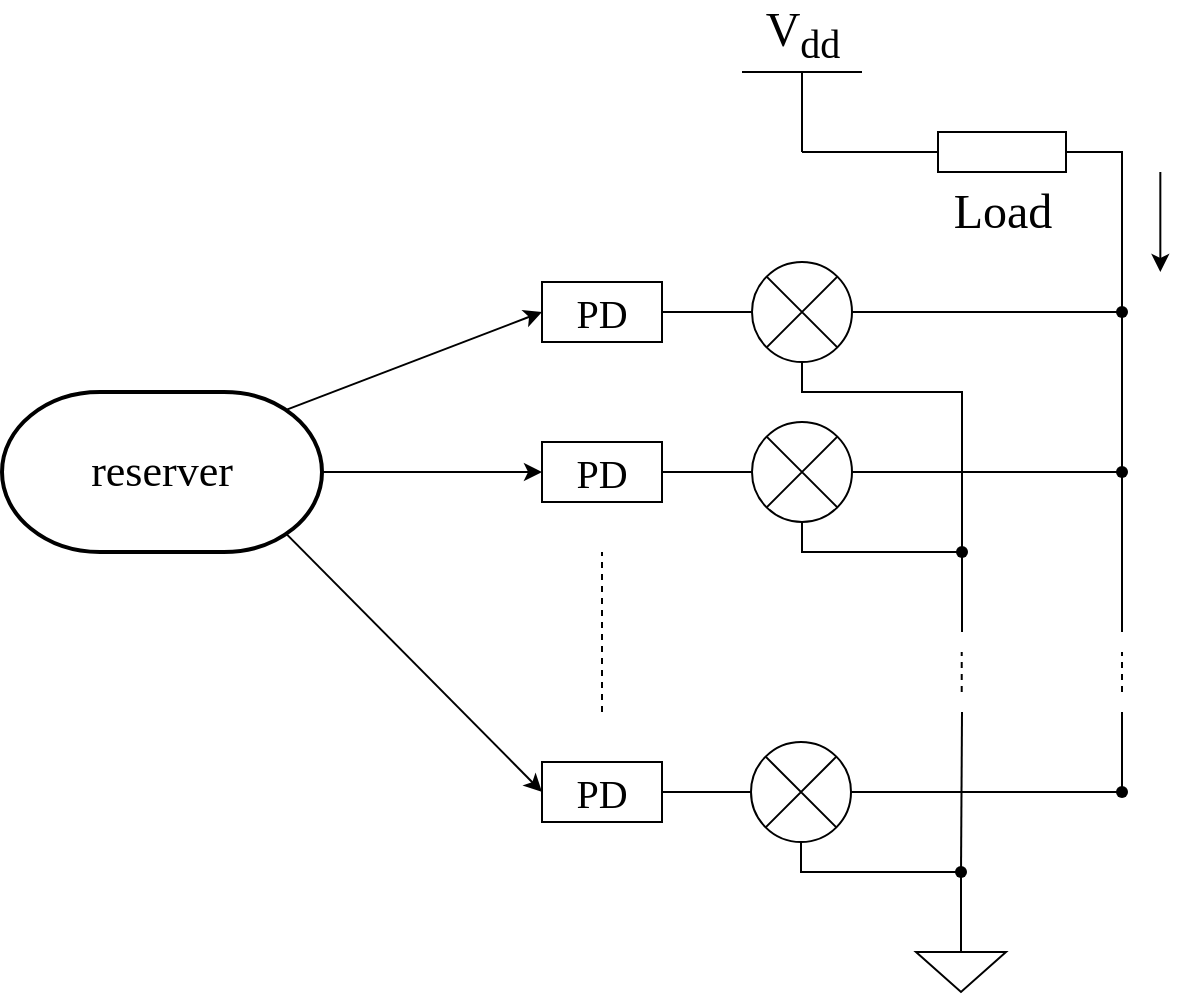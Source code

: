 <mxfile version="20.7.4" type="device"><diagram id="sZmBBNWmDqwiIwYOH3dT" name="ページ1"><mxGraphModel dx="1877" dy="621" grid="1" gridSize="10" guides="1" tooltips="1" connect="1" arrows="1" fold="1" page="1" pageScale="1" pageWidth="827" pageHeight="1169" math="1" shadow="0"><root><mxCell id="0"/><mxCell id="1" parent="0"/><mxCell id="sM9Hsei2VpiLn50eJKmF-10" style="edgeStyle=orthogonalEdgeStyle;shape=connector;rounded=0;orthogonalLoop=1;jettySize=auto;html=1;exitX=1;exitY=0.5;exitDx=0;exitDy=0;exitPerimeter=0;entryX=0;entryY=0.5;entryDx=0;entryDy=0;labelBackgroundColor=default;strokeColor=default;fontFamily=Helvetica;fontSize=20;fontColor=default;endArrow=classic;endFill=1;" edge="1" parent="1" source="Hjj0G8AyeiRRW__24r9A-1" target="sM9Hsei2VpiLn50eJKmF-4"><mxGeometry relative="1" as="geometry"/></mxCell><mxCell id="Hjj0G8AyeiRRW__24r9A-1" value="&lt;font data-font-src=&quot;https://fonts.googleapis.com/css?family=Zen+Old+Mincho&quot; face=&quot;Zen Old Mincho&quot; style=&quot;font-size: 22px;&quot;&gt;reserver&lt;/font&gt;" style="strokeWidth=2;html=1;shape=mxgraph.flowchart.terminator;whiteSpace=wrap;" parent="1" vertex="1"><mxGeometry x="-800" y="280" width="160" height="80" as="geometry"/></mxCell><mxCell id="Hjj0G8AyeiRRW__24r9A-96" style="edgeStyle=orthogonalEdgeStyle;shape=connector;rounded=0;orthogonalLoop=1;jettySize=auto;html=1;exitX=0.5;exitY=1;exitDx=0;exitDy=0;exitPerimeter=0;entryX=0.634;entryY=-0.001;entryDx=0;entryDy=0;entryPerimeter=0;labelBackgroundColor=default;strokeColor=default;fontFamily=Helvetica;fontSize=17;fontColor=default;endArrow=none;endFill=0;" parent="1" source="Hjj0G8AyeiRRW__24r9A-88" target="Hjj0G8AyeiRRW__24r9A-95" edge="1"><mxGeometry relative="1" as="geometry"><Array as="points"><mxPoint x="-400" y="280"/><mxPoint x="-320" y="280"/></Array></mxGeometry></mxCell><mxCell id="Hjj0G8AyeiRRW__24r9A-108" style="edgeStyle=orthogonalEdgeStyle;shape=connector;rounded=0;orthogonalLoop=1;jettySize=auto;html=1;exitX=1;exitY=0.5;exitDx=0;exitDy=0;exitPerimeter=0;labelBackgroundColor=default;strokeColor=default;fontFamily=Helvetica;fontSize=17;fontColor=default;endArrow=none;endFill=0;" parent="1" source="Hjj0G8AyeiRRW__24r9A-88" target="Hjj0G8AyeiRRW__24r9A-107" edge="1"><mxGeometry relative="1" as="geometry"/></mxCell><mxCell id="sM9Hsei2VpiLn50eJKmF-6" style="edgeStyle=orthogonalEdgeStyle;rounded=0;orthogonalLoop=1;jettySize=auto;html=1;exitX=0;exitY=0.5;exitDx=0;exitDy=0;exitPerimeter=0;entryX=1;entryY=0.5;entryDx=0;entryDy=0;fontSize=20;endArrow=none;endFill=0;" edge="1" parent="1" source="Hjj0G8AyeiRRW__24r9A-88" target="sM9Hsei2VpiLn50eJKmF-3"><mxGeometry relative="1" as="geometry"/></mxCell><mxCell id="Hjj0G8AyeiRRW__24r9A-88" value="" style="verticalLabelPosition=bottom;shadow=0;dashed=0;align=center;html=1;verticalAlign=top;shape=mxgraph.electrical.abstract.multiplier;fontFamily=Helvetica;fontSize=17;fontColor=default;" parent="1" vertex="1"><mxGeometry x="-425" y="215" width="50" height="50" as="geometry"/></mxCell><mxCell id="Hjj0G8AyeiRRW__24r9A-94" style="edgeStyle=orthogonalEdgeStyle;shape=connector;rounded=0;orthogonalLoop=1;jettySize=auto;html=1;exitX=0.5;exitY=0;exitDx=0;exitDy=0;exitPerimeter=0;labelBackgroundColor=default;strokeColor=default;fontFamily=Helvetica;fontSize=17;fontColor=default;endArrow=none;endFill=0;" parent="1" source="Hjj0G8AyeiRRW__24r9A-89" target="Hjj0G8AyeiRRW__24r9A-92" edge="1"><mxGeometry relative="1" as="geometry"/></mxCell><mxCell id="Hjj0G8AyeiRRW__24r9A-89" value="" style="pointerEvents=1;verticalLabelPosition=bottom;shadow=0;dashed=0;align=center;html=1;verticalAlign=top;shape=mxgraph.electrical.signal_sources.signal_ground;fontFamily=Helvetica;fontSize=17;fontColor=default;" parent="1" vertex="1"><mxGeometry x="-343" y="550" width="45" height="30" as="geometry"/></mxCell><mxCell id="Hjj0G8AyeiRRW__24r9A-97" style="edgeStyle=orthogonalEdgeStyle;shape=connector;rounded=0;orthogonalLoop=1;jettySize=auto;html=1;exitX=0.5;exitY=1;exitDx=0;exitDy=0;exitPerimeter=0;labelBackgroundColor=default;strokeColor=default;fontFamily=Helvetica;fontSize=17;fontColor=default;endArrow=none;endFill=0;" parent="1" source="Hjj0G8AyeiRRW__24r9A-90" target="Hjj0G8AyeiRRW__24r9A-95" edge="1"><mxGeometry relative="1" as="geometry"><Array as="points"><mxPoint x="-400" y="360"/></Array></mxGeometry></mxCell><mxCell id="Hjj0G8AyeiRRW__24r9A-110" style="edgeStyle=orthogonalEdgeStyle;shape=connector;rounded=0;orthogonalLoop=1;jettySize=auto;html=1;exitX=1;exitY=0.5;exitDx=0;exitDy=0;exitPerimeter=0;entryX=-0.089;entryY=0.579;entryDx=0;entryDy=0;entryPerimeter=0;labelBackgroundColor=default;strokeColor=default;fontFamily=Helvetica;fontSize=17;fontColor=default;endArrow=none;endFill=0;" parent="1" source="Hjj0G8AyeiRRW__24r9A-90" target="Hjj0G8AyeiRRW__24r9A-109" edge="1"><mxGeometry relative="1" as="geometry"/></mxCell><mxCell id="Hjj0G8AyeiRRW__24r9A-90" value="" style="verticalLabelPosition=bottom;shadow=0;dashed=0;align=center;html=1;verticalAlign=top;shape=mxgraph.electrical.abstract.multiplier;fontFamily=Helvetica;fontSize=17;fontColor=default;" parent="1" vertex="1"><mxGeometry x="-425" y="295" width="50" height="50" as="geometry"/></mxCell><mxCell id="Hjj0G8AyeiRRW__24r9A-93" style="edgeStyle=orthogonalEdgeStyle;shape=connector;rounded=0;orthogonalLoop=1;jettySize=auto;html=1;exitX=0.5;exitY=1;exitDx=0;exitDy=0;exitPerimeter=0;entryX=-0.061;entryY=0.442;entryDx=0;entryDy=0;entryPerimeter=0;labelBackgroundColor=default;strokeColor=default;fontFamily=Helvetica;fontSize=17;fontColor=default;endArrow=none;endFill=0;" parent="1" source="Hjj0G8AyeiRRW__24r9A-91" target="Hjj0G8AyeiRRW__24r9A-92" edge="1"><mxGeometry relative="1" as="geometry"><Array as="points"><mxPoint x="-400.5" y="520"/></Array></mxGeometry></mxCell><mxCell id="Hjj0G8AyeiRRW__24r9A-113" style="edgeStyle=orthogonalEdgeStyle;shape=connector;rounded=0;orthogonalLoop=1;jettySize=auto;html=1;exitX=1;exitY=0.5;exitDx=0;exitDy=0;exitPerimeter=0;entryX=-0.032;entryY=0.507;entryDx=0;entryDy=0;entryPerimeter=0;labelBackgroundColor=default;strokeColor=default;fontFamily=Helvetica;fontSize=17;fontColor=default;endArrow=none;endFill=0;" parent="1" source="Hjj0G8AyeiRRW__24r9A-91" target="Hjj0G8AyeiRRW__24r9A-112" edge="1"><mxGeometry relative="1" as="geometry"/></mxCell><mxCell id="Hjj0G8AyeiRRW__24r9A-91" value="" style="verticalLabelPosition=bottom;shadow=0;dashed=0;align=center;html=1;verticalAlign=top;shape=mxgraph.electrical.abstract.multiplier;fontFamily=Helvetica;fontSize=17;fontColor=default;" parent="1" vertex="1"><mxGeometry x="-425.5" y="455" width="50" height="50" as="geometry"/></mxCell><mxCell id="Hjj0G8AyeiRRW__24r9A-92" value="" style="shape=waypoint;sketch=0;fillStyle=solid;size=6;pointerEvents=1;points=[];fillColor=none;resizable=0;rotatable=0;perimeter=centerPerimeter;snapToPoint=1;fontFamily=Helvetica;fontSize=11;fontColor=default;" parent="1" vertex="1"><mxGeometry x="-340.5" y="500" width="40" height="40" as="geometry"/></mxCell><mxCell id="Hjj0G8AyeiRRW__24r9A-95" value="" style="shape=waypoint;sketch=0;fillStyle=solid;size=6;pointerEvents=1;points=[];fillColor=none;resizable=0;rotatable=0;perimeter=centerPerimeter;snapToPoint=1;fontFamily=Helvetica;fontSize=11;fontColor=default;" parent="1" vertex="1"><mxGeometry x="-340" y="340" width="40" height="40" as="geometry"/></mxCell><mxCell id="Hjj0G8AyeiRRW__24r9A-98" value="" style="endArrow=none;html=1;rounded=0;labelBackgroundColor=default;strokeColor=default;fontFamily=Helvetica;fontSize=11;fontColor=default;shape=connector;" parent="1" target="Hjj0G8AyeiRRW__24r9A-95" edge="1"><mxGeometry x="-1" y="-10" width="50" height="50" relative="1" as="geometry"><mxPoint x="-320" y="400" as="sourcePoint"/><mxPoint x="-320.64" y="370" as="targetPoint"/><mxPoint x="-9" y="10" as="offset"/></mxGeometry></mxCell><mxCell id="Hjj0G8AyeiRRW__24r9A-99" value="" style="endArrow=none;html=1;rounded=0;labelBackgroundColor=default;strokeColor=default;fontFamily=Helvetica;fontSize=11;fontColor=default;shape=connector;" parent="1" target="Hjj0G8AyeiRRW__24r9A-95" edge="1"><mxGeometry x="-1" y="-10" width="50" height="50" relative="1" as="geometry"><mxPoint x="-320" y="400" as="sourcePoint"/><mxPoint x="-320.5" y="360" as="targetPoint"/><Array as="points"/><mxPoint x="-9" y="10" as="offset"/></mxGeometry></mxCell><mxCell id="Hjj0G8AyeiRRW__24r9A-100" value="" style="endArrow=none;html=1;rounded=0;labelBackgroundColor=default;strokeColor=default;fontFamily=Helvetica;fontSize=11;fontColor=default;shape=connector;" parent="1" source="Hjj0G8AyeiRRW__24r9A-92" edge="1"><mxGeometry width="50" height="50" relative="1" as="geometry"><mxPoint x="-321.14" y="500" as="sourcePoint"/><mxPoint x="-320" y="440" as="targetPoint"/></mxGeometry></mxCell><mxCell id="Hjj0G8AyeiRRW__24r9A-106" style="edgeStyle=orthogonalEdgeStyle;shape=connector;rounded=0;orthogonalLoop=1;jettySize=auto;html=1;exitX=0;exitY=0.5;exitDx=0;exitDy=0;exitPerimeter=0;labelBackgroundColor=default;strokeColor=default;fontFamily=Helvetica;fontSize=17;fontColor=default;endArrow=none;endFill=0;entryX=0.568;entryY=1.021;entryDx=0;entryDy=0;entryPerimeter=0;" parent="1" source="Hjj0G8AyeiRRW__24r9A-103" target="Hjj0G8AyeiRRW__24r9A-107" edge="1"><mxGeometry relative="1" as="geometry"><mxPoint x="-240" y="230" as="targetPoint"/><Array as="points"><mxPoint x="-240" y="160"/></Array></mxGeometry></mxCell><mxCell id="Hjj0G8AyeiRRW__24r9A-103" value="" style="pointerEvents=1;verticalLabelPosition=bottom;shadow=0;dashed=0;align=center;html=1;verticalAlign=top;shape=mxgraph.electrical.resistors.resistor_1;direction=west;fontFamily=Helvetica;fontSize=17;fontColor=default;" parent="1" vertex="1"><mxGeometry x="-350" y="150" width="100" height="20" as="geometry"/></mxCell><mxCell id="Hjj0G8AyeiRRW__24r9A-105" style="edgeStyle=orthogonalEdgeStyle;shape=connector;rounded=0;orthogonalLoop=1;jettySize=auto;html=1;exitX=0.5;exitY=0;exitDx=0;exitDy=0;exitPerimeter=0;entryX=1;entryY=0.5;entryDx=0;entryDy=0;entryPerimeter=0;labelBackgroundColor=default;strokeColor=default;fontFamily=Helvetica;fontSize=17;fontColor=default;endArrow=none;endFill=0;" parent="1" source="Hjj0G8AyeiRRW__24r9A-104" target="Hjj0G8AyeiRRW__24r9A-103" edge="1"><mxGeometry relative="1" as="geometry"><Array as="points"><mxPoint x="-380" y="160"/><mxPoint x="-380" y="160"/></Array></mxGeometry></mxCell><mxCell id="Hjj0G8AyeiRRW__24r9A-104" value="&lt;font data-font-src=&quot;https://fonts.googleapis.com/css?family=Zen+Old+Mincho&quot; face=&quot;Zen Old Mincho&quot;&gt;V&lt;sub&gt;dd&lt;/sub&gt;&lt;/font&gt;" style="verticalLabelPosition=top;verticalAlign=bottom;shape=mxgraph.electrical.signal_sources.vdd;shadow=0;dashed=0;align=center;strokeWidth=1;fontSize=24;html=1;flipV=1;fontFamily=Helvetica;fontColor=default;" parent="1" vertex="1"><mxGeometry x="-430" y="120" width="60" height="40" as="geometry"/></mxCell><mxCell id="Hjj0G8AyeiRRW__24r9A-107" value="" style="shape=waypoint;sketch=0;fillStyle=solid;size=6;pointerEvents=1;points=[];fillColor=none;resizable=0;rotatable=0;perimeter=centerPerimeter;snapToPoint=1;fontFamily=Helvetica;fontSize=11;fontColor=default;" parent="1" vertex="1"><mxGeometry x="-260" y="220" width="40" height="40" as="geometry"/></mxCell><mxCell id="Hjj0G8AyeiRRW__24r9A-111" style="edgeStyle=orthogonalEdgeStyle;shape=connector;rounded=0;orthogonalLoop=1;jettySize=auto;html=1;entryX=0.539;entryY=1.036;entryDx=0;entryDy=0;entryPerimeter=0;labelBackgroundColor=default;strokeColor=default;fontFamily=Helvetica;fontSize=17;fontColor=default;endArrow=none;endFill=0;" parent="1" source="Hjj0G8AyeiRRW__24r9A-109" target="Hjj0G8AyeiRRW__24r9A-107" edge="1"><mxGeometry relative="1" as="geometry"/></mxCell><mxCell id="Hjj0G8AyeiRRW__24r9A-109" value="" style="shape=waypoint;sketch=0;fillStyle=solid;size=6;pointerEvents=1;points=[];fillColor=none;resizable=0;rotatable=0;perimeter=centerPerimeter;snapToPoint=1;fontFamily=Helvetica;fontSize=11;fontColor=default;" parent="1" vertex="1"><mxGeometry x="-260" y="300" width="40" height="40" as="geometry"/></mxCell><mxCell id="Hjj0G8AyeiRRW__24r9A-112" value="" style="shape=waypoint;sketch=0;fillStyle=solid;size=6;pointerEvents=1;points=[];fillColor=none;resizable=0;rotatable=0;perimeter=centerPerimeter;snapToPoint=1;fontFamily=Helvetica;fontSize=11;fontColor=default;" parent="1" vertex="1"><mxGeometry x="-260" y="460" width="40" height="40" as="geometry"/></mxCell><mxCell id="Hjj0G8AyeiRRW__24r9A-115" value="" style="endArrow=none;html=1;rounded=0;labelBackgroundColor=default;strokeColor=default;fontFamily=Helvetica;fontSize=11;fontColor=default;shape=connector;" parent="1" target="Hjj0G8AyeiRRW__24r9A-109" edge="1"><mxGeometry width="50" height="50" relative="1" as="geometry"><mxPoint x="-240" y="400" as="sourcePoint"/><mxPoint x="-250" y="360" as="targetPoint"/></mxGeometry></mxCell><mxCell id="Hjj0G8AyeiRRW__24r9A-116" value="" style="endArrow=none;html=1;rounded=0;labelBackgroundColor=default;strokeColor=default;fontFamily=Helvetica;fontSize=11;fontColor=default;shape=connector;exitX=0.492;exitY=0.035;exitDx=0;exitDy=0;exitPerimeter=0;" parent="1" source="Hjj0G8AyeiRRW__24r9A-112" edge="1"><mxGeometry width="50" height="50" relative="1" as="geometry"><mxPoint x="-260" y="410" as="sourcePoint"/><mxPoint x="-240" y="440" as="targetPoint"/></mxGeometry></mxCell><mxCell id="sM9Hsei2VpiLn50eJKmF-1" value="&lt;font style=&quot;font-size: 24px;&quot;&gt;&lt;font data-font-src=&quot;https://fonts.googleapis.com/css?family=Zen+Old+Mincho&quot; face=&quot;Zen Old Mincho&quot;&gt;Load&lt;/font&gt;&lt;br&gt;&lt;/font&gt;" style="text;html=1;align=center;verticalAlign=middle;resizable=0;points=[];autosize=1;strokeColor=none;fillColor=none;fontSize=11;fontFamily=Helvetica;fontColor=default;" vertex="1" parent="1"><mxGeometry x="-335.5" y="170" width="70" height="40" as="geometry"/></mxCell><mxCell id="sM9Hsei2VpiLn50eJKmF-2" value="" style="endArrow=classic;html=1;rounded=0;labelBackgroundColor=default;strokeColor=default;fontFamily=Helvetica;fontSize=11;fontColor=default;shape=connector;" edge="1" parent="1"><mxGeometry x="-1" y="-4" width="50" height="50" relative="1" as="geometry"><mxPoint x="-220.83" y="170" as="sourcePoint"/><mxPoint x="-220.83" y="220" as="targetPoint"/><mxPoint as="offset"/></mxGeometry></mxCell><mxCell id="sM9Hsei2VpiLn50eJKmF-3" value="&lt;span style=&quot;font-size: 20px;&quot;&gt;&lt;font data-font-src=&quot;https://fonts.googleapis.com/css?family=Zen+Old+Mincho&quot; face=&quot;Zen Old Mincho&quot;&gt;PD&lt;/font&gt;&lt;/span&gt;" style="rounded=0;whiteSpace=wrap;html=1;" vertex="1" parent="1"><mxGeometry x="-530" y="225" width="60" height="30" as="geometry"/></mxCell><mxCell id="sM9Hsei2VpiLn50eJKmF-7" style="edgeStyle=orthogonalEdgeStyle;shape=connector;rounded=0;orthogonalLoop=1;jettySize=auto;html=1;exitX=1;exitY=0.5;exitDx=0;exitDy=0;entryX=0;entryY=0.5;entryDx=0;entryDy=0;entryPerimeter=0;labelBackgroundColor=default;strokeColor=default;fontFamily=Helvetica;fontSize=20;fontColor=default;endArrow=none;endFill=0;" edge="1" parent="1" source="sM9Hsei2VpiLn50eJKmF-4" target="Hjj0G8AyeiRRW__24r9A-90"><mxGeometry relative="1" as="geometry"/></mxCell><mxCell id="sM9Hsei2VpiLn50eJKmF-4" value="&lt;span style=&quot;font-size: 20px;&quot;&gt;&lt;font data-font-src=&quot;https://fonts.googleapis.com/css?family=Zen+Old+Mincho&quot; face=&quot;Zen Old Mincho&quot;&gt;PD&lt;/font&gt;&lt;/span&gt;" style="rounded=0;whiteSpace=wrap;html=1;" vertex="1" parent="1"><mxGeometry x="-530" y="305" width="60" height="30" as="geometry"/></mxCell><mxCell id="sM9Hsei2VpiLn50eJKmF-8" style="edgeStyle=orthogonalEdgeStyle;shape=connector;rounded=0;orthogonalLoop=1;jettySize=auto;html=1;exitX=1;exitY=0.5;exitDx=0;exitDy=0;entryX=0;entryY=0.5;entryDx=0;entryDy=0;entryPerimeter=0;labelBackgroundColor=default;strokeColor=default;fontFamily=Helvetica;fontSize=20;fontColor=default;endArrow=none;endFill=0;" edge="1" parent="1" source="sM9Hsei2VpiLn50eJKmF-5" target="Hjj0G8AyeiRRW__24r9A-91"><mxGeometry relative="1" as="geometry"/></mxCell><mxCell id="sM9Hsei2VpiLn50eJKmF-5" value="&lt;span style=&quot;font-size: 20px;&quot;&gt;&lt;font data-font-src=&quot;https://fonts.googleapis.com/css?family=Zen+Old+Mincho&quot; face=&quot;Zen Old Mincho&quot;&gt;PD&lt;/font&gt;&lt;/span&gt;" style="rounded=0;whiteSpace=wrap;html=1;" vertex="1" parent="1"><mxGeometry x="-530" y="465" width="60" height="30" as="geometry"/></mxCell><mxCell id="sM9Hsei2VpiLn50eJKmF-9" value="" style="endArrow=classic;html=1;rounded=0;labelBackgroundColor=default;strokeColor=default;fontFamily=Helvetica;fontSize=11;fontColor=default;shape=connector;exitX=0.89;exitY=0.11;exitDx=0;exitDy=0;exitPerimeter=0;entryX=0;entryY=0.5;entryDx=0;entryDy=0;" edge="1" parent="1" source="Hjj0G8AyeiRRW__24r9A-1" target="sM9Hsei2VpiLn50eJKmF-3"><mxGeometry x="-1" y="-4" width="50" height="50" relative="1" as="geometry"><mxPoint x="-590" y="359.71" as="sourcePoint"/><mxPoint x="-539.76" y="359.71" as="targetPoint"/><mxPoint as="offset"/></mxGeometry></mxCell><mxCell id="sM9Hsei2VpiLn50eJKmF-12" value="" style="endArrow=classic;html=1;rounded=0;labelBackgroundColor=default;strokeColor=default;fontFamily=Helvetica;fontSize=11;fontColor=default;shape=connector;exitX=0.89;exitY=0.89;exitDx=0;exitDy=0;exitPerimeter=0;entryX=0;entryY=0.5;entryDx=0;entryDy=0;" edge="1" parent="1" source="Hjj0G8AyeiRRW__24r9A-1" target="sM9Hsei2VpiLn50eJKmF-5"><mxGeometry x="-1" y="-4" width="50" height="50" relative="1" as="geometry"><mxPoint x="-519.76" y="350" as="sourcePoint"/><mxPoint x="-570" y="350" as="targetPoint"/><mxPoint as="offset"/></mxGeometry></mxCell><mxCell id="sM9Hsei2VpiLn50eJKmF-13" value="" style="endArrow=none;dashed=1;html=1;rounded=0;labelBackgroundColor=default;strokeColor=default;fontFamily=Helvetica;fontSize=20;fontColor=default;shape=connector;" edge="1" parent="1"><mxGeometry x="-1" y="-100" width="50" height="50" relative="1" as="geometry"><mxPoint x="-500" y="440" as="sourcePoint"/><mxPoint x="-500" y="360" as="targetPoint"/><mxPoint as="offset"/></mxGeometry></mxCell><mxCell id="sM9Hsei2VpiLn50eJKmF-15" value="" style="endArrow=none;dashed=1;html=1;rounded=0;labelBackgroundColor=default;strokeColor=default;fontFamily=Helvetica;fontSize=20;fontColor=default;shape=connector;" edge="1" parent="1"><mxGeometry x="-1" y="-100" width="50" height="50" relative="1" as="geometry"><mxPoint x="-320.14" y="430" as="sourcePoint"/><mxPoint x="-320.14" y="410" as="targetPoint"/><mxPoint as="offset"/></mxGeometry></mxCell><mxCell id="sM9Hsei2VpiLn50eJKmF-16" value="" style="endArrow=none;dashed=1;html=1;rounded=0;labelBackgroundColor=default;strokeColor=default;fontFamily=Helvetica;fontSize=20;fontColor=default;shape=connector;" edge="1" parent="1"><mxGeometry x="-1" y="-100" width="50" height="50" relative="1" as="geometry"><mxPoint x="-240" y="430" as="sourcePoint"/><mxPoint x="-240" y="410" as="targetPoint"/><mxPoint as="offset"/></mxGeometry></mxCell></root></mxGraphModel></diagram></mxfile>